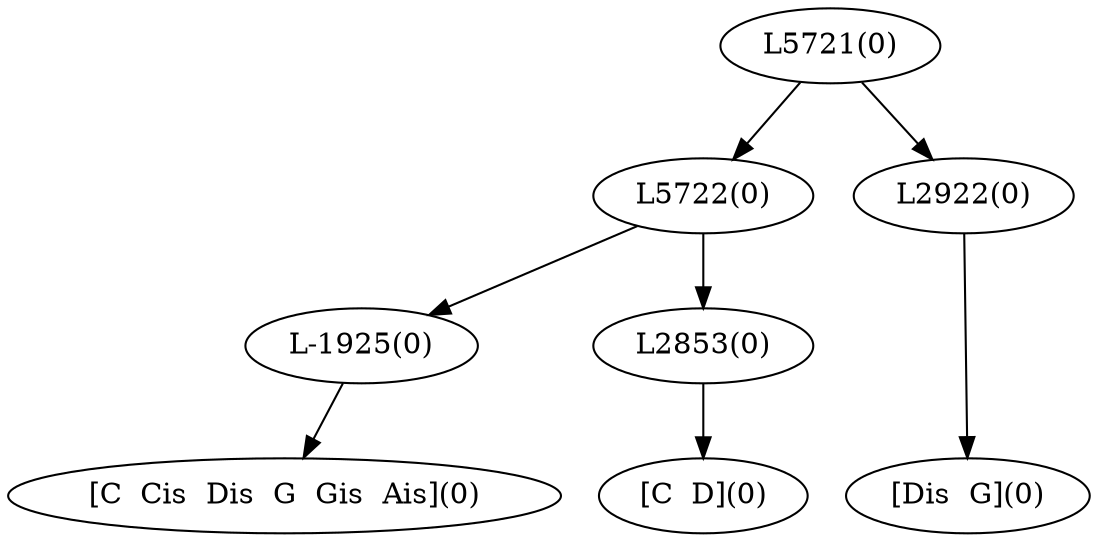 digraph sample{
"L-1925(0)"->"[C  Cis  Dis  G  Gis  Ais](0)"
"L2853(0)"->"[C  D](0)"
"L5722(0)"->"L-1925(0)"
"L5722(0)"->"L2853(0)"
"L2922(0)"->"[Dis  G](0)"
"L5721(0)"->"L5722(0)"
"L5721(0)"->"L2922(0)"
{rank = min; "L5721(0)"}
{rank = same; "L5722(0)"; "L2922(0)";}
{rank = same; "L-1925(0)"; "L2853(0)";}
{rank = max; "[C  Cis  Dis  G  Gis  Ais](0)"; "[C  D](0)"; "[Dis  G](0)";}
}